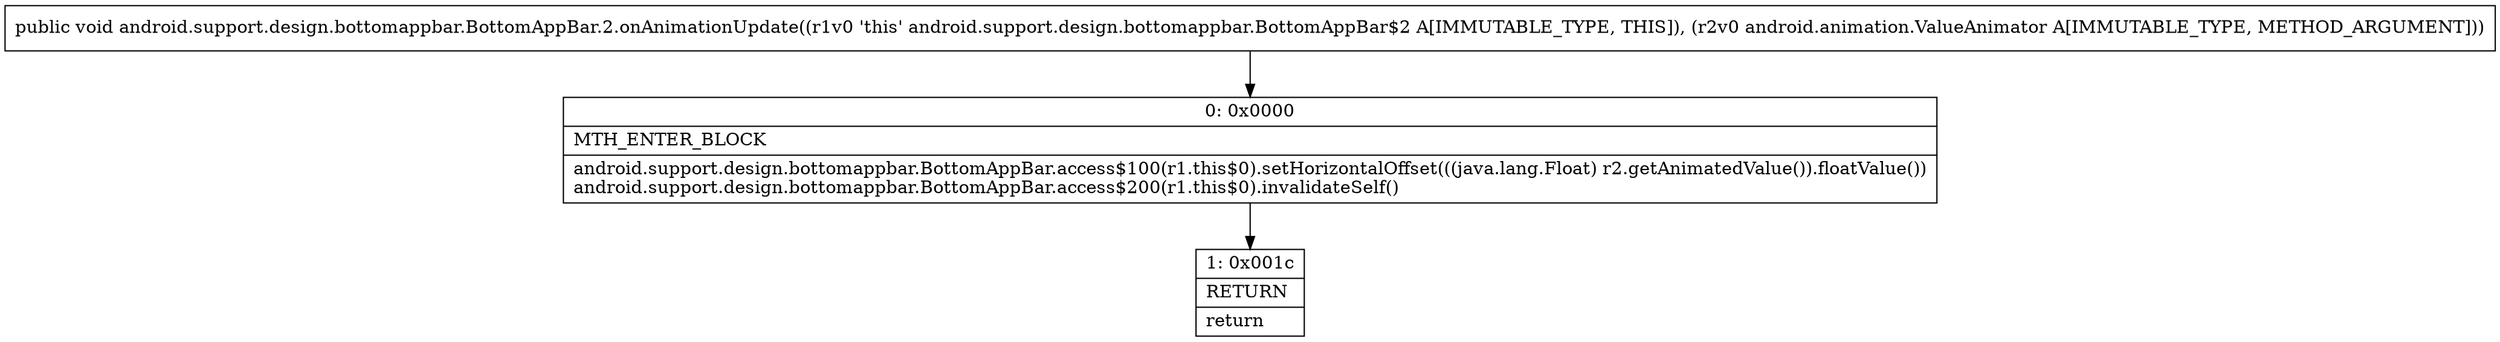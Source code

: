 digraph "CFG forandroid.support.design.bottomappbar.BottomAppBar.2.onAnimationUpdate(Landroid\/animation\/ValueAnimator;)V" {
Node_0 [shape=record,label="{0\:\ 0x0000|MTH_ENTER_BLOCK\l|android.support.design.bottomappbar.BottomAppBar.access$100(r1.this$0).setHorizontalOffset(((java.lang.Float) r2.getAnimatedValue()).floatValue())\landroid.support.design.bottomappbar.BottomAppBar.access$200(r1.this$0).invalidateSelf()\l}"];
Node_1 [shape=record,label="{1\:\ 0x001c|RETURN\l|return\l}"];
MethodNode[shape=record,label="{public void android.support.design.bottomappbar.BottomAppBar.2.onAnimationUpdate((r1v0 'this' android.support.design.bottomappbar.BottomAppBar$2 A[IMMUTABLE_TYPE, THIS]), (r2v0 android.animation.ValueAnimator A[IMMUTABLE_TYPE, METHOD_ARGUMENT])) }"];
MethodNode -> Node_0;
Node_0 -> Node_1;
}

